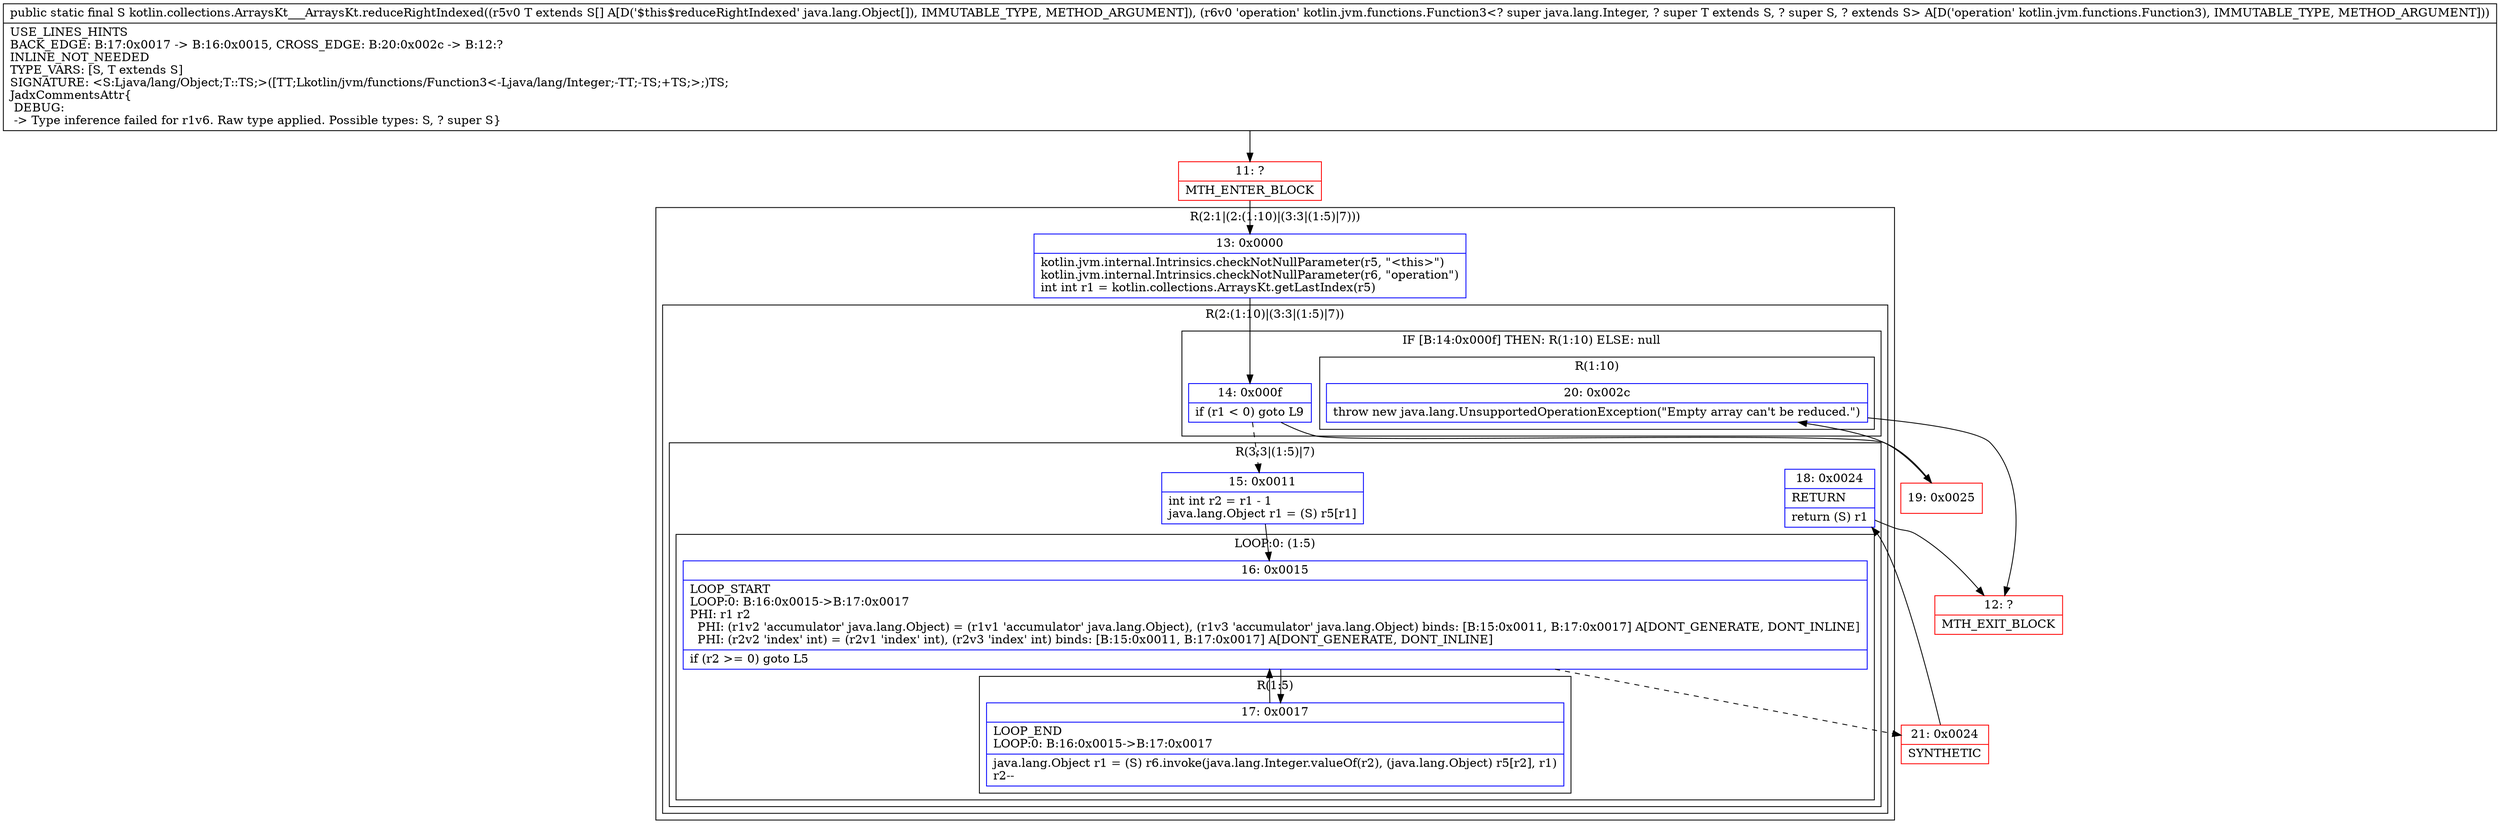 digraph "CFG forkotlin.collections.ArraysKt___ArraysKt.reduceRightIndexed([Ljava\/lang\/Object;Lkotlin\/jvm\/functions\/Function3;)Ljava\/lang\/Object;" {
subgraph cluster_Region_2133298906 {
label = "R(2:1|(2:(1:10)|(3:3|(1:5)|7)))";
node [shape=record,color=blue];
Node_13 [shape=record,label="{13\:\ 0x0000|kotlin.jvm.internal.Intrinsics.checkNotNullParameter(r5, \"\<this\>\")\lkotlin.jvm.internal.Intrinsics.checkNotNullParameter(r6, \"operation\")\lint int r1 = kotlin.collections.ArraysKt.getLastIndex(r5)\l}"];
subgraph cluster_Region_496801192 {
label = "R(2:(1:10)|(3:3|(1:5)|7))";
node [shape=record,color=blue];
subgraph cluster_IfRegion_574713112 {
label = "IF [B:14:0x000f] THEN: R(1:10) ELSE: null";
node [shape=record,color=blue];
Node_14 [shape=record,label="{14\:\ 0x000f|if (r1 \< 0) goto L9\l}"];
subgraph cluster_Region_1500952853 {
label = "R(1:10)";
node [shape=record,color=blue];
Node_20 [shape=record,label="{20\:\ 0x002c|throw new java.lang.UnsupportedOperationException(\"Empty array can't be reduced.\")\l}"];
}
}
subgraph cluster_Region_219158269 {
label = "R(3:3|(1:5)|7)";
node [shape=record,color=blue];
Node_15 [shape=record,label="{15\:\ 0x0011|int int r2 = r1 \- 1\ljava.lang.Object r1 = (S) r5[r1]\l}"];
subgraph cluster_LoopRegion_1249678229 {
label = "LOOP:0: (1:5)";
node [shape=record,color=blue];
Node_16 [shape=record,label="{16\:\ 0x0015|LOOP_START\lLOOP:0: B:16:0x0015\-\>B:17:0x0017\lPHI: r1 r2 \l  PHI: (r1v2 'accumulator' java.lang.Object) = (r1v1 'accumulator' java.lang.Object), (r1v3 'accumulator' java.lang.Object) binds: [B:15:0x0011, B:17:0x0017] A[DONT_GENERATE, DONT_INLINE]\l  PHI: (r2v2 'index' int) = (r2v1 'index' int), (r2v3 'index' int) binds: [B:15:0x0011, B:17:0x0017] A[DONT_GENERATE, DONT_INLINE]\l|if (r2 \>= 0) goto L5\l}"];
subgraph cluster_Region_166630750 {
label = "R(1:5)";
node [shape=record,color=blue];
Node_17 [shape=record,label="{17\:\ 0x0017|LOOP_END\lLOOP:0: B:16:0x0015\-\>B:17:0x0017\l|java.lang.Object r1 = (S) r6.invoke(java.lang.Integer.valueOf(r2), (java.lang.Object) r5[r2], r1)\lr2\-\-\l}"];
}
}
Node_18 [shape=record,label="{18\:\ 0x0024|RETURN\l|return (S) r1\l}"];
}
}
}
Node_11 [shape=record,color=red,label="{11\:\ ?|MTH_ENTER_BLOCK\l}"];
Node_21 [shape=record,color=red,label="{21\:\ 0x0024|SYNTHETIC\l}"];
Node_12 [shape=record,color=red,label="{12\:\ ?|MTH_EXIT_BLOCK\l}"];
Node_19 [shape=record,color=red,label="{19\:\ 0x0025}"];
MethodNode[shape=record,label="{public static final S kotlin.collections.ArraysKt___ArraysKt.reduceRightIndexed((r5v0 T extends S[] A[D('$this$reduceRightIndexed' java.lang.Object[]), IMMUTABLE_TYPE, METHOD_ARGUMENT]), (r6v0 'operation' kotlin.jvm.functions.Function3\<? super java.lang.Integer, ? super T extends S, ? super S, ? extends S\> A[D('operation' kotlin.jvm.functions.Function3), IMMUTABLE_TYPE, METHOD_ARGUMENT]))  | USE_LINES_HINTS\lBACK_EDGE: B:17:0x0017 \-\> B:16:0x0015, CROSS_EDGE: B:20:0x002c \-\> B:12:?\lINLINE_NOT_NEEDED\lTYPE_VARS: [S, T extends S]\lSIGNATURE: \<S:Ljava\/lang\/Object;T::TS;\>([TT;Lkotlin\/jvm\/functions\/Function3\<\-Ljava\/lang\/Integer;\-TT;\-TS;+TS;\>;)TS;\lJadxCommentsAttr\{\l DEBUG: \l \-\> Type inference failed for r1v6. Raw type applied. Possible types: S, ? super S\}\l}"];
MethodNode -> Node_11;Node_13 -> Node_14;
Node_14 -> Node_15[style=dashed];
Node_14 -> Node_19;
Node_20 -> Node_12;
Node_15 -> Node_16;
Node_16 -> Node_17;
Node_16 -> Node_21[style=dashed];
Node_17 -> Node_16;
Node_18 -> Node_12;
Node_11 -> Node_13;
Node_21 -> Node_18;
Node_19 -> Node_20;
}

